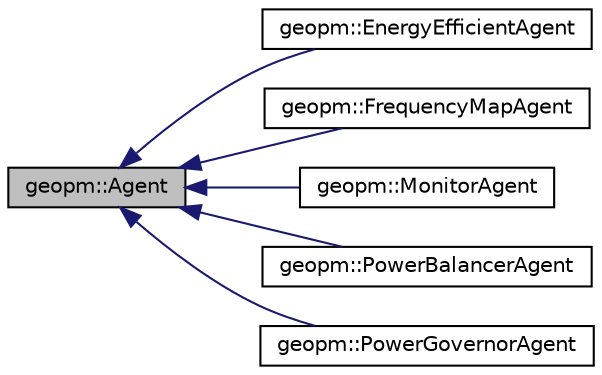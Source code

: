 digraph "geopm::Agent"
{
  edge [fontname="Helvetica",fontsize="10",labelfontname="Helvetica",labelfontsize="10"];
  node [fontname="Helvetica",fontsize="10",shape=record];
  rankdir="LR";
  Node0 [label="geopm::Agent",height=0.2,width=0.4,color="black", fillcolor="grey75", style="filled", fontcolor="black"];
  Node0 -> Node1 [dir="back",color="midnightblue",fontsize="10",style="solid",fontname="Helvetica"];
  Node1 [label="geopm::EnergyEfficientAgent",height=0.2,width=0.4,color="black", fillcolor="white", style="filled",URL="$classgeopm_1_1_energy_efficient_agent.html"];
  Node0 -> Node2 [dir="back",color="midnightblue",fontsize="10",style="solid",fontname="Helvetica"];
  Node2 [label="geopm::FrequencyMapAgent",height=0.2,width=0.4,color="black", fillcolor="white", style="filled",URL="$classgeopm_1_1_frequency_map_agent.html"];
  Node0 -> Node3 [dir="back",color="midnightblue",fontsize="10",style="solid",fontname="Helvetica"];
  Node3 [label="geopm::MonitorAgent",height=0.2,width=0.4,color="black", fillcolor="white", style="filled",URL="$classgeopm_1_1_monitor_agent.html",tooltip="Agent used to do sampling only; no policy will be enforced. "];
  Node0 -> Node4 [dir="back",color="midnightblue",fontsize="10",style="solid",fontname="Helvetica"];
  Node4 [label="geopm::PowerBalancerAgent",height=0.2,width=0.4,color="black", fillcolor="white", style="filled",URL="$classgeopm_1_1_power_balancer_agent.html"];
  Node0 -> Node5 [dir="back",color="midnightblue",fontsize="10",style="solid",fontname="Helvetica"];
  Node5 [label="geopm::PowerGovernorAgent",height=0.2,width=0.4,color="black", fillcolor="white", style="filled",URL="$classgeopm_1_1_power_governor_agent.html"];
}
